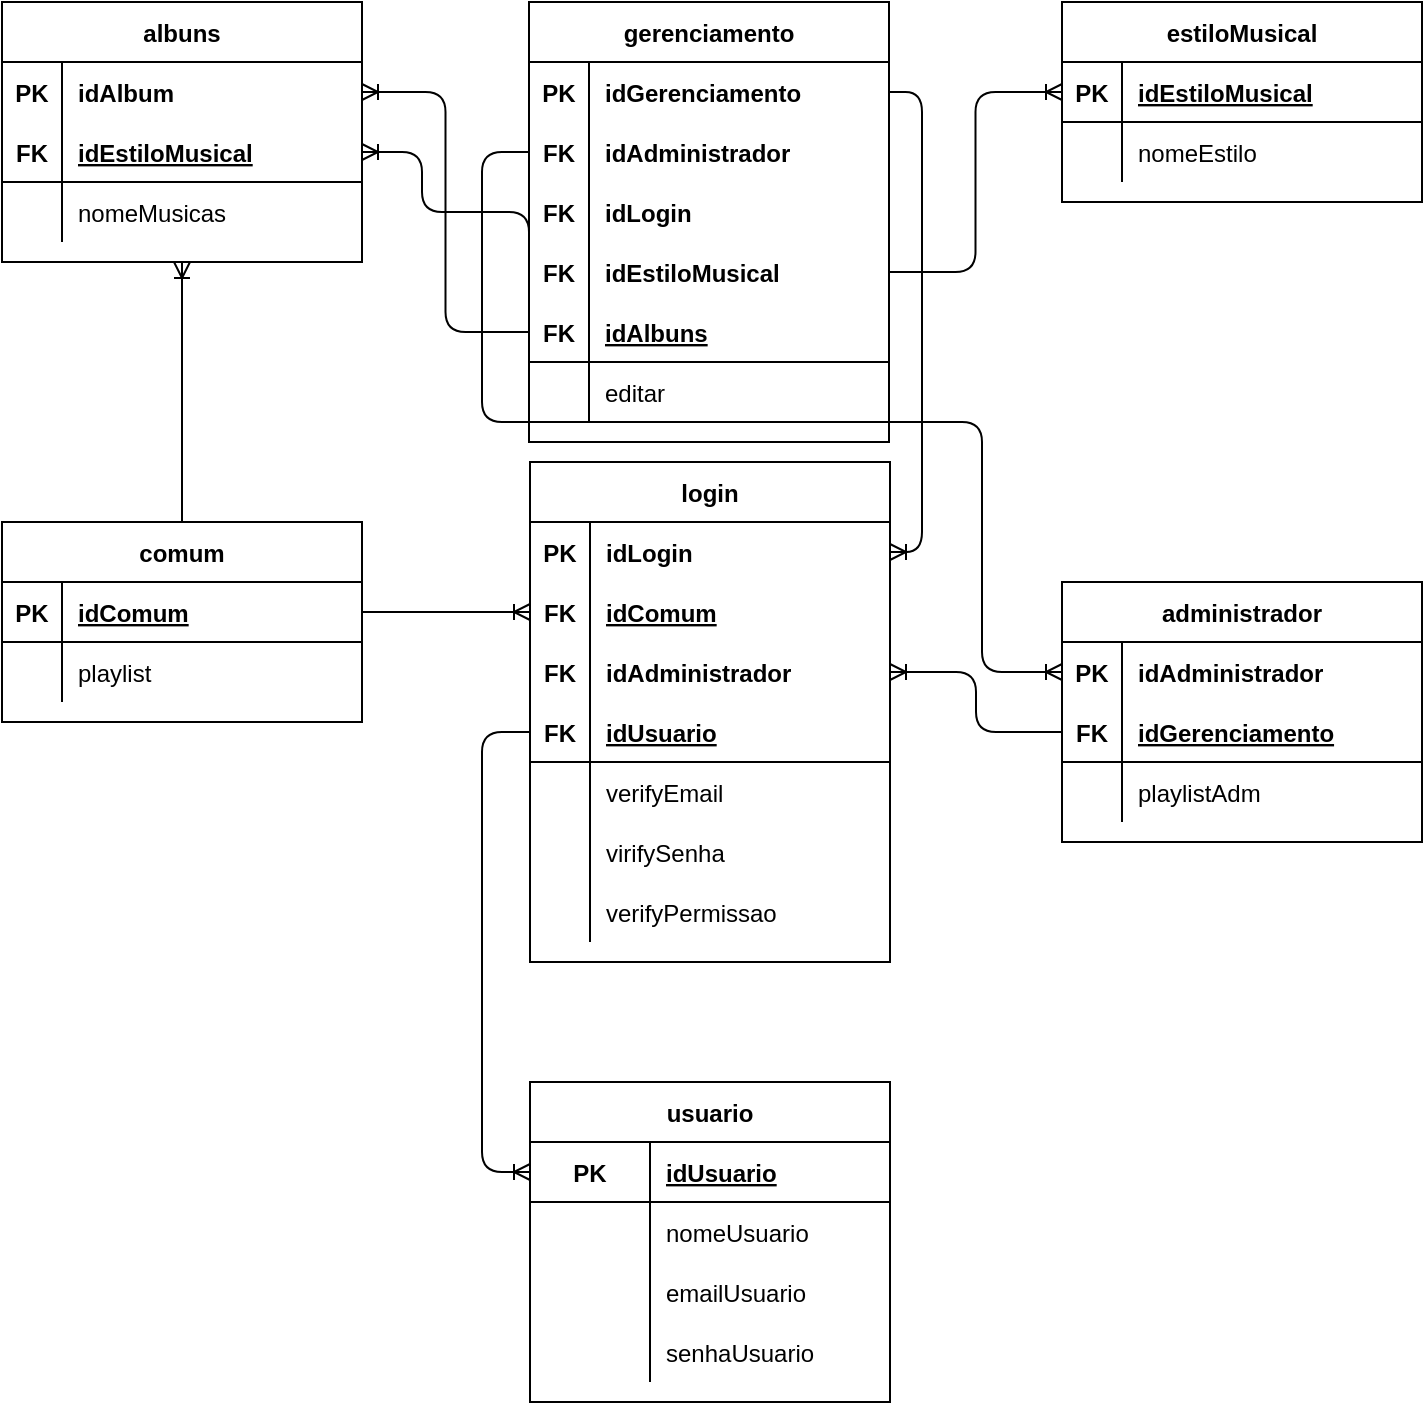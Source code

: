 <mxfile version="14.6.13" type="device"><diagram id="-58jsVWinayH52jXUw6v" name="logico"><mxGraphModel dx="1288" dy="846" grid="1" gridSize="10" guides="1" tooltips="1" connect="1" arrows="1" fold="1" page="1" pageScale="1" pageWidth="827" pageHeight="1169" math="0" shadow="0"><root><mxCell id="0"/><mxCell id="1" parent="0"/><mxCell id="94gzKKyK_7TEiyaY3Vgs-1" value="albuns" style="shape=table;startSize=30;container=1;collapsible=1;childLayout=tableLayout;fixedRows=1;rowLines=0;fontStyle=1;align=center;resizeLast=1;" vertex="1" parent="1"><mxGeometry x="-30" y="80" width="180" height="130" as="geometry"/></mxCell><mxCell id="94gzKKyK_7TEiyaY3Vgs-144" value="" style="shape=partialRectangle;collapsible=0;dropTarget=0;pointerEvents=0;fillColor=none;top=0;left=0;bottom=0;right=0;points=[[0,0.5],[1,0.5]];portConstraint=eastwest;" vertex="1" parent="94gzKKyK_7TEiyaY3Vgs-1"><mxGeometry y="30" width="180" height="30" as="geometry"/></mxCell><mxCell id="94gzKKyK_7TEiyaY3Vgs-145" value="PK" style="shape=partialRectangle;connectable=0;fillColor=none;top=0;left=0;bottom=0;right=0;fontStyle=1;overflow=hidden;" vertex="1" parent="94gzKKyK_7TEiyaY3Vgs-144"><mxGeometry width="30" height="30" as="geometry"/></mxCell><mxCell id="94gzKKyK_7TEiyaY3Vgs-146" value="idAlbum" style="shape=partialRectangle;connectable=0;fillColor=none;top=0;left=0;bottom=0;right=0;align=left;spacingLeft=6;fontStyle=1;overflow=hidden;" vertex="1" parent="94gzKKyK_7TEiyaY3Vgs-144"><mxGeometry x="30" width="150" height="30" as="geometry"/></mxCell><mxCell id="94gzKKyK_7TEiyaY3Vgs-2" value="" style="shape=partialRectangle;collapsible=0;dropTarget=0;pointerEvents=0;fillColor=none;top=0;left=0;bottom=1;right=0;points=[[0,0.5],[1,0.5]];portConstraint=eastwest;" vertex="1" parent="94gzKKyK_7TEiyaY3Vgs-1"><mxGeometry y="60" width="180" height="30" as="geometry"/></mxCell><mxCell id="94gzKKyK_7TEiyaY3Vgs-3" value="FK" style="shape=partialRectangle;connectable=0;fillColor=none;top=0;left=0;bottom=0;right=0;fontStyle=1;overflow=hidden;" vertex="1" parent="94gzKKyK_7TEiyaY3Vgs-2"><mxGeometry width="30" height="30" as="geometry"/></mxCell><mxCell id="94gzKKyK_7TEiyaY3Vgs-4" value="idEstiloMusical" style="shape=partialRectangle;connectable=0;fillColor=none;top=0;left=0;bottom=0;right=0;align=left;spacingLeft=6;fontStyle=5;overflow=hidden;" vertex="1" parent="94gzKKyK_7TEiyaY3Vgs-2"><mxGeometry x="30" width="150" height="30" as="geometry"/></mxCell><mxCell id="94gzKKyK_7TEiyaY3Vgs-5" value="" style="shape=partialRectangle;collapsible=0;dropTarget=0;pointerEvents=0;fillColor=none;top=0;left=0;bottom=0;right=0;points=[[0,0.5],[1,0.5]];portConstraint=eastwest;" vertex="1" parent="94gzKKyK_7TEiyaY3Vgs-1"><mxGeometry y="90" width="180" height="30" as="geometry"/></mxCell><mxCell id="94gzKKyK_7TEiyaY3Vgs-6" value="" style="shape=partialRectangle;connectable=0;fillColor=none;top=0;left=0;bottom=0;right=0;editable=1;overflow=hidden;" vertex="1" parent="94gzKKyK_7TEiyaY3Vgs-5"><mxGeometry width="30" height="30" as="geometry"/></mxCell><mxCell id="94gzKKyK_7TEiyaY3Vgs-7" value="nomeMusicas" style="shape=partialRectangle;connectable=0;fillColor=none;top=0;left=0;bottom=0;right=0;align=left;spacingLeft=6;overflow=hidden;" vertex="1" parent="94gzKKyK_7TEiyaY3Vgs-5"><mxGeometry x="30" width="150" height="30" as="geometry"/></mxCell><mxCell id="94gzKKyK_7TEiyaY3Vgs-14" value="estiloMusical" style="shape=table;startSize=30;container=1;collapsible=1;childLayout=tableLayout;fixedRows=1;rowLines=0;fontStyle=1;align=center;resizeLast=1;" vertex="1" parent="1"><mxGeometry x="500" y="80" width="180" height="100" as="geometry"/></mxCell><mxCell id="94gzKKyK_7TEiyaY3Vgs-15" value="" style="shape=partialRectangle;collapsible=0;dropTarget=0;pointerEvents=0;fillColor=none;top=0;left=0;bottom=1;right=0;points=[[0,0.5],[1,0.5]];portConstraint=eastwest;" vertex="1" parent="94gzKKyK_7TEiyaY3Vgs-14"><mxGeometry y="30" width="180" height="30" as="geometry"/></mxCell><mxCell id="94gzKKyK_7TEiyaY3Vgs-16" value="PK" style="shape=partialRectangle;connectable=0;fillColor=none;top=0;left=0;bottom=0;right=0;fontStyle=1;overflow=hidden;" vertex="1" parent="94gzKKyK_7TEiyaY3Vgs-15"><mxGeometry width="30" height="30" as="geometry"/></mxCell><mxCell id="94gzKKyK_7TEiyaY3Vgs-17" value="idEstiloMusical" style="shape=partialRectangle;connectable=0;fillColor=none;top=0;left=0;bottom=0;right=0;align=left;spacingLeft=6;fontStyle=5;overflow=hidden;" vertex="1" parent="94gzKKyK_7TEiyaY3Vgs-15"><mxGeometry x="30" width="150" height="30" as="geometry"/></mxCell><mxCell id="94gzKKyK_7TEiyaY3Vgs-18" value="" style="shape=partialRectangle;collapsible=0;dropTarget=0;pointerEvents=0;fillColor=none;top=0;left=0;bottom=0;right=0;points=[[0,0.5],[1,0.5]];portConstraint=eastwest;" vertex="1" parent="94gzKKyK_7TEiyaY3Vgs-14"><mxGeometry y="60" width="180" height="30" as="geometry"/></mxCell><mxCell id="94gzKKyK_7TEiyaY3Vgs-19" value="" style="shape=partialRectangle;connectable=0;fillColor=none;top=0;left=0;bottom=0;right=0;editable=1;overflow=hidden;" vertex="1" parent="94gzKKyK_7TEiyaY3Vgs-18"><mxGeometry width="30" height="30" as="geometry"/></mxCell><mxCell id="94gzKKyK_7TEiyaY3Vgs-20" value="nomeEstilo" style="shape=partialRectangle;connectable=0;fillColor=none;top=0;left=0;bottom=0;right=0;align=left;spacingLeft=6;overflow=hidden;" vertex="1" parent="94gzKKyK_7TEiyaY3Vgs-18"><mxGeometry x="30" width="150" height="30" as="geometry"/></mxCell><mxCell id="94gzKKyK_7TEiyaY3Vgs-27" value="login" style="shape=table;startSize=30;container=1;collapsible=1;childLayout=tableLayout;fixedRows=1;rowLines=0;fontStyle=1;align=center;resizeLast=1;" vertex="1" parent="1"><mxGeometry x="234" y="310" width="180" height="250" as="geometry"/></mxCell><mxCell id="94gzKKyK_7TEiyaY3Vgs-102" value="" style="shape=partialRectangle;collapsible=0;dropTarget=0;pointerEvents=0;fillColor=none;top=0;left=0;bottom=0;right=0;points=[[0,0.5],[1,0.5]];portConstraint=eastwest;" vertex="1" parent="94gzKKyK_7TEiyaY3Vgs-27"><mxGeometry y="30" width="180" height="30" as="geometry"/></mxCell><mxCell id="94gzKKyK_7TEiyaY3Vgs-103" value="PK" style="shape=partialRectangle;connectable=0;fillColor=none;top=0;left=0;bottom=0;right=0;fontStyle=1;overflow=hidden;" vertex="1" parent="94gzKKyK_7TEiyaY3Vgs-102"><mxGeometry width="30" height="30" as="geometry"/></mxCell><mxCell id="94gzKKyK_7TEiyaY3Vgs-104" value="idLogin" style="shape=partialRectangle;connectable=0;fillColor=none;top=0;left=0;bottom=0;right=0;align=left;spacingLeft=6;fontStyle=1;overflow=hidden;" vertex="1" parent="94gzKKyK_7TEiyaY3Vgs-102"><mxGeometry x="30" width="150" height="30" as="geometry"/></mxCell><mxCell id="94gzKKyK_7TEiyaY3Vgs-41" value="" style="shape=partialRectangle;collapsible=0;dropTarget=0;pointerEvents=0;fillColor=none;top=0;left=0;bottom=0;right=0;points=[[0,0.5],[1,0.5]];portConstraint=eastwest;" vertex="1" parent="94gzKKyK_7TEiyaY3Vgs-27"><mxGeometry y="60" width="180" height="30" as="geometry"/></mxCell><mxCell id="94gzKKyK_7TEiyaY3Vgs-42" value="FK" style="shape=partialRectangle;connectable=0;fillColor=none;top=0;left=0;bottom=0;right=0;fontStyle=1;overflow=hidden;" vertex="1" parent="94gzKKyK_7TEiyaY3Vgs-41"><mxGeometry width="30" height="30" as="geometry"/></mxCell><mxCell id="94gzKKyK_7TEiyaY3Vgs-43" value="idComum" style="shape=partialRectangle;connectable=0;fillColor=none;top=0;left=0;bottom=0;right=0;align=left;spacingLeft=6;fontStyle=5;overflow=hidden;" vertex="1" parent="94gzKKyK_7TEiyaY3Vgs-41"><mxGeometry x="30" width="150" height="30" as="geometry"/></mxCell><mxCell id="94gzKKyK_7TEiyaY3Vgs-79" value="" style="shape=partialRectangle;collapsible=0;dropTarget=0;pointerEvents=0;fillColor=none;top=0;left=0;bottom=0;right=0;points=[[0,0.5],[1,0.5]];portConstraint=eastwest;" vertex="1" parent="94gzKKyK_7TEiyaY3Vgs-27"><mxGeometry y="90" width="180" height="30" as="geometry"/></mxCell><mxCell id="94gzKKyK_7TEiyaY3Vgs-80" value="FK" style="shape=partialRectangle;connectable=0;fillColor=none;top=0;left=0;bottom=0;right=0;fontStyle=1;overflow=hidden;" vertex="1" parent="94gzKKyK_7TEiyaY3Vgs-79"><mxGeometry width="30" height="30" as="geometry"/></mxCell><mxCell id="94gzKKyK_7TEiyaY3Vgs-81" value="idAdministrador" style="shape=partialRectangle;connectable=0;fillColor=none;top=0;left=0;bottom=0;right=0;align=left;spacingLeft=6;fontStyle=1;overflow=hidden;" vertex="1" parent="94gzKKyK_7TEiyaY3Vgs-79"><mxGeometry x="30" width="150" height="30" as="geometry"/></mxCell><mxCell id="94gzKKyK_7TEiyaY3Vgs-28" value="" style="shape=partialRectangle;collapsible=0;dropTarget=0;pointerEvents=0;fillColor=none;top=0;left=0;bottom=1;right=0;points=[[0,0.5],[1,0.5]];portConstraint=eastwest;" vertex="1" parent="94gzKKyK_7TEiyaY3Vgs-27"><mxGeometry y="120" width="180" height="30" as="geometry"/></mxCell><mxCell id="94gzKKyK_7TEiyaY3Vgs-29" value="FK" style="shape=partialRectangle;connectable=0;fillColor=none;top=0;left=0;bottom=0;right=0;fontStyle=1;overflow=hidden;" vertex="1" parent="94gzKKyK_7TEiyaY3Vgs-28"><mxGeometry width="30" height="30" as="geometry"/></mxCell><mxCell id="94gzKKyK_7TEiyaY3Vgs-30" value="idUsuario" style="shape=partialRectangle;connectable=0;fillColor=none;top=0;left=0;bottom=0;right=0;align=left;spacingLeft=6;fontStyle=5;overflow=hidden;" vertex="1" parent="94gzKKyK_7TEiyaY3Vgs-28"><mxGeometry x="30" width="150" height="30" as="geometry"/></mxCell><mxCell id="94gzKKyK_7TEiyaY3Vgs-31" value="" style="shape=partialRectangle;collapsible=0;dropTarget=0;pointerEvents=0;fillColor=none;top=0;left=0;bottom=0;right=0;points=[[0,0.5],[1,0.5]];portConstraint=eastwest;" vertex="1" parent="94gzKKyK_7TEiyaY3Vgs-27"><mxGeometry y="150" width="180" height="30" as="geometry"/></mxCell><mxCell id="94gzKKyK_7TEiyaY3Vgs-32" value="" style="shape=partialRectangle;connectable=0;fillColor=none;top=0;left=0;bottom=0;right=0;editable=1;overflow=hidden;" vertex="1" parent="94gzKKyK_7TEiyaY3Vgs-31"><mxGeometry width="30" height="30" as="geometry"/></mxCell><mxCell id="94gzKKyK_7TEiyaY3Vgs-33" value="verifyEmail" style="shape=partialRectangle;connectable=0;fillColor=none;top=0;left=0;bottom=0;right=0;align=left;spacingLeft=6;overflow=hidden;" vertex="1" parent="94gzKKyK_7TEiyaY3Vgs-31"><mxGeometry x="30" width="150" height="30" as="geometry"/></mxCell><mxCell id="94gzKKyK_7TEiyaY3Vgs-34" value="" style="shape=partialRectangle;collapsible=0;dropTarget=0;pointerEvents=0;fillColor=none;top=0;left=0;bottom=0;right=0;points=[[0,0.5],[1,0.5]];portConstraint=eastwest;" vertex="1" parent="94gzKKyK_7TEiyaY3Vgs-27"><mxGeometry y="180" width="180" height="30" as="geometry"/></mxCell><mxCell id="94gzKKyK_7TEiyaY3Vgs-35" value="" style="shape=partialRectangle;connectable=0;fillColor=none;top=0;left=0;bottom=0;right=0;editable=1;overflow=hidden;" vertex="1" parent="94gzKKyK_7TEiyaY3Vgs-34"><mxGeometry width="30" height="30" as="geometry"/></mxCell><mxCell id="94gzKKyK_7TEiyaY3Vgs-36" value="virifySenha" style="shape=partialRectangle;connectable=0;fillColor=none;top=0;left=0;bottom=0;right=0;align=left;spacingLeft=6;overflow=hidden;" vertex="1" parent="94gzKKyK_7TEiyaY3Vgs-34"><mxGeometry x="30" width="150" height="30" as="geometry"/></mxCell><mxCell id="94gzKKyK_7TEiyaY3Vgs-37" value="" style="shape=partialRectangle;collapsible=0;dropTarget=0;pointerEvents=0;fillColor=none;top=0;left=0;bottom=0;right=0;points=[[0,0.5],[1,0.5]];portConstraint=eastwest;" vertex="1" parent="94gzKKyK_7TEiyaY3Vgs-27"><mxGeometry y="210" width="180" height="30" as="geometry"/></mxCell><mxCell id="94gzKKyK_7TEiyaY3Vgs-38" value="" style="shape=partialRectangle;connectable=0;fillColor=none;top=0;left=0;bottom=0;right=0;editable=1;overflow=hidden;" vertex="1" parent="94gzKKyK_7TEiyaY3Vgs-37"><mxGeometry width="30" height="30" as="geometry"/></mxCell><mxCell id="94gzKKyK_7TEiyaY3Vgs-39" value="verifyPermissao" style="shape=partialRectangle;connectable=0;fillColor=none;top=0;left=0;bottom=0;right=0;align=left;spacingLeft=6;overflow=hidden;" vertex="1" parent="94gzKKyK_7TEiyaY3Vgs-37"><mxGeometry x="30" width="150" height="30" as="geometry"/></mxCell><mxCell id="94gzKKyK_7TEiyaY3Vgs-40" value="usuario" style="shape=table;startSize=30;container=1;collapsible=1;childLayout=tableLayout;fixedRows=1;rowLines=0;fontStyle=1;align=center;resizeLast=1;" vertex="1" parent="1"><mxGeometry x="234" y="620" width="180" height="160" as="geometry"/></mxCell><mxCell id="94gzKKyK_7TEiyaY3Vgs-44" value="" style="shape=partialRectangle;collapsible=0;dropTarget=0;pointerEvents=0;fillColor=none;top=0;left=0;bottom=1;right=0;points=[[0,0.5],[1,0.5]];portConstraint=eastwest;" vertex="1" parent="94gzKKyK_7TEiyaY3Vgs-40"><mxGeometry y="30" width="180" height="30" as="geometry"/></mxCell><mxCell id="94gzKKyK_7TEiyaY3Vgs-45" value="PK" style="shape=partialRectangle;connectable=0;fillColor=none;top=0;left=0;bottom=0;right=0;fontStyle=1;overflow=hidden;" vertex="1" parent="94gzKKyK_7TEiyaY3Vgs-44"><mxGeometry width="60" height="30" as="geometry"/></mxCell><mxCell id="94gzKKyK_7TEiyaY3Vgs-46" value="idUsuario" style="shape=partialRectangle;connectable=0;fillColor=none;top=0;left=0;bottom=0;right=0;align=left;spacingLeft=6;fontStyle=5;overflow=hidden;" vertex="1" parent="94gzKKyK_7TEiyaY3Vgs-44"><mxGeometry x="60" width="120" height="30" as="geometry"/></mxCell><mxCell id="94gzKKyK_7TEiyaY3Vgs-47" value="" style="shape=partialRectangle;collapsible=0;dropTarget=0;pointerEvents=0;fillColor=none;top=0;left=0;bottom=0;right=0;points=[[0,0.5],[1,0.5]];portConstraint=eastwest;" vertex="1" parent="94gzKKyK_7TEiyaY3Vgs-40"><mxGeometry y="60" width="180" height="30" as="geometry"/></mxCell><mxCell id="94gzKKyK_7TEiyaY3Vgs-48" value="" style="shape=partialRectangle;connectable=0;fillColor=none;top=0;left=0;bottom=0;right=0;editable=1;overflow=hidden;" vertex="1" parent="94gzKKyK_7TEiyaY3Vgs-47"><mxGeometry width="60" height="30" as="geometry"/></mxCell><mxCell id="94gzKKyK_7TEiyaY3Vgs-49" value="nomeUsuario" style="shape=partialRectangle;connectable=0;fillColor=none;top=0;left=0;bottom=0;right=0;align=left;spacingLeft=6;overflow=hidden;" vertex="1" parent="94gzKKyK_7TEiyaY3Vgs-47"><mxGeometry x="60" width="120" height="30" as="geometry"/></mxCell><mxCell id="94gzKKyK_7TEiyaY3Vgs-50" value="" style="shape=partialRectangle;collapsible=0;dropTarget=0;pointerEvents=0;fillColor=none;top=0;left=0;bottom=0;right=0;points=[[0,0.5],[1,0.5]];portConstraint=eastwest;" vertex="1" parent="94gzKKyK_7TEiyaY3Vgs-40"><mxGeometry y="90" width="180" height="30" as="geometry"/></mxCell><mxCell id="94gzKKyK_7TEiyaY3Vgs-51" value="" style="shape=partialRectangle;connectable=0;fillColor=none;top=0;left=0;bottom=0;right=0;editable=1;overflow=hidden;" vertex="1" parent="94gzKKyK_7TEiyaY3Vgs-50"><mxGeometry width="60" height="30" as="geometry"/></mxCell><mxCell id="94gzKKyK_7TEiyaY3Vgs-52" value="emailUsuario" style="shape=partialRectangle;connectable=0;fillColor=none;top=0;left=0;bottom=0;right=0;align=left;spacingLeft=6;overflow=hidden;" vertex="1" parent="94gzKKyK_7TEiyaY3Vgs-50"><mxGeometry x="60" width="120" height="30" as="geometry"/></mxCell><mxCell id="94gzKKyK_7TEiyaY3Vgs-86" value="" style="shape=partialRectangle;collapsible=0;dropTarget=0;pointerEvents=0;fillColor=none;top=0;left=0;bottom=0;right=0;points=[[0,0.5],[1,0.5]];portConstraint=eastwest;" vertex="1" parent="94gzKKyK_7TEiyaY3Vgs-40"><mxGeometry y="120" width="180" height="30" as="geometry"/></mxCell><mxCell id="94gzKKyK_7TEiyaY3Vgs-87" value="" style="shape=partialRectangle;connectable=0;fillColor=none;top=0;left=0;bottom=0;right=0;editable=1;overflow=hidden;" vertex="1" parent="94gzKKyK_7TEiyaY3Vgs-86"><mxGeometry width="60" height="30" as="geometry"/></mxCell><mxCell id="94gzKKyK_7TEiyaY3Vgs-88" value="senhaUsuario" style="shape=partialRectangle;connectable=0;fillColor=none;top=0;left=0;bottom=0;right=0;align=left;spacingLeft=6;overflow=hidden;" vertex="1" parent="94gzKKyK_7TEiyaY3Vgs-86"><mxGeometry x="60" width="120" height="30" as="geometry"/></mxCell><mxCell id="94gzKKyK_7TEiyaY3Vgs-53" value="administrador" style="shape=table;startSize=30;container=1;collapsible=1;childLayout=tableLayout;fixedRows=1;rowLines=0;fontStyle=1;align=center;resizeLast=1;" vertex="1" parent="1"><mxGeometry x="500" y="370" width="180" height="130" as="geometry"/></mxCell><mxCell id="94gzKKyK_7TEiyaY3Vgs-148" value="" style="shape=partialRectangle;collapsible=0;dropTarget=0;pointerEvents=0;fillColor=none;top=0;left=0;bottom=0;right=0;points=[[0,0.5],[1,0.5]];portConstraint=eastwest;" vertex="1" parent="94gzKKyK_7TEiyaY3Vgs-53"><mxGeometry y="30" width="180" height="30" as="geometry"/></mxCell><mxCell id="94gzKKyK_7TEiyaY3Vgs-149" value="PK" style="shape=partialRectangle;connectable=0;fillColor=none;top=0;left=0;bottom=0;right=0;fontStyle=1;overflow=hidden;" vertex="1" parent="94gzKKyK_7TEiyaY3Vgs-148"><mxGeometry width="30" height="30" as="geometry"/></mxCell><mxCell id="94gzKKyK_7TEiyaY3Vgs-150" value="idAdministrador" style="shape=partialRectangle;connectable=0;fillColor=none;top=0;left=0;bottom=0;right=0;align=left;spacingLeft=6;fontStyle=1;overflow=hidden;" vertex="1" parent="94gzKKyK_7TEiyaY3Vgs-148"><mxGeometry x="30" width="150" height="30" as="geometry"/></mxCell><mxCell id="94gzKKyK_7TEiyaY3Vgs-54" value="" style="shape=partialRectangle;collapsible=0;dropTarget=0;pointerEvents=0;fillColor=none;top=0;left=0;bottom=1;right=0;points=[[0,0.5],[1,0.5]];portConstraint=eastwest;" vertex="1" parent="94gzKKyK_7TEiyaY3Vgs-53"><mxGeometry y="60" width="180" height="30" as="geometry"/></mxCell><mxCell id="94gzKKyK_7TEiyaY3Vgs-55" value="FK" style="shape=partialRectangle;connectable=0;fillColor=none;top=0;left=0;bottom=0;right=0;fontStyle=1;overflow=hidden;" vertex="1" parent="94gzKKyK_7TEiyaY3Vgs-54"><mxGeometry width="30" height="30" as="geometry"/></mxCell><mxCell id="94gzKKyK_7TEiyaY3Vgs-56" value="idGerenciamento" style="shape=partialRectangle;connectable=0;fillColor=none;top=0;left=0;bottom=0;right=0;align=left;spacingLeft=6;fontStyle=5;overflow=hidden;" vertex="1" parent="94gzKKyK_7TEiyaY3Vgs-54"><mxGeometry x="30" width="150" height="30" as="geometry"/></mxCell><mxCell id="94gzKKyK_7TEiyaY3Vgs-63" value="" style="shape=partialRectangle;collapsible=0;dropTarget=0;pointerEvents=0;fillColor=none;top=0;left=0;bottom=0;right=0;points=[[0,0.5],[1,0.5]];portConstraint=eastwest;" vertex="1" parent="94gzKKyK_7TEiyaY3Vgs-53"><mxGeometry y="90" width="180" height="30" as="geometry"/></mxCell><mxCell id="94gzKKyK_7TEiyaY3Vgs-64" value="" style="shape=partialRectangle;connectable=0;fillColor=none;top=0;left=0;bottom=0;right=0;editable=1;overflow=hidden;" vertex="1" parent="94gzKKyK_7TEiyaY3Vgs-63"><mxGeometry width="30" height="30" as="geometry"/></mxCell><mxCell id="94gzKKyK_7TEiyaY3Vgs-65" value="playlistAdm" style="shape=partialRectangle;connectable=0;fillColor=none;top=0;left=0;bottom=0;right=0;align=left;spacingLeft=6;overflow=hidden;" vertex="1" parent="94gzKKyK_7TEiyaY3Vgs-63"><mxGeometry x="30" width="150" height="30" as="geometry"/></mxCell><mxCell id="94gzKKyK_7TEiyaY3Vgs-66" value="comum" style="shape=table;startSize=30;container=1;collapsible=1;childLayout=tableLayout;fixedRows=1;rowLines=0;fontStyle=1;align=center;resizeLast=1;" vertex="1" parent="1"><mxGeometry x="-30" y="340" width="180" height="100" as="geometry"/></mxCell><mxCell id="94gzKKyK_7TEiyaY3Vgs-67" value="" style="shape=partialRectangle;collapsible=0;dropTarget=0;pointerEvents=0;fillColor=none;top=0;left=0;bottom=1;right=0;points=[[0,0.5],[1,0.5]];portConstraint=eastwest;" vertex="1" parent="94gzKKyK_7TEiyaY3Vgs-66"><mxGeometry y="30" width="180" height="30" as="geometry"/></mxCell><mxCell id="94gzKKyK_7TEiyaY3Vgs-68" value="PK" style="shape=partialRectangle;connectable=0;fillColor=none;top=0;left=0;bottom=0;right=0;fontStyle=1;overflow=hidden;" vertex="1" parent="94gzKKyK_7TEiyaY3Vgs-67"><mxGeometry width="30" height="30" as="geometry"/></mxCell><mxCell id="94gzKKyK_7TEiyaY3Vgs-69" value="idComum" style="shape=partialRectangle;connectable=0;fillColor=none;top=0;left=0;bottom=0;right=0;align=left;spacingLeft=6;fontStyle=5;overflow=hidden;" vertex="1" parent="94gzKKyK_7TEiyaY3Vgs-67"><mxGeometry x="30" width="150" height="30" as="geometry"/></mxCell><mxCell id="94gzKKyK_7TEiyaY3Vgs-76" value="" style="shape=partialRectangle;collapsible=0;dropTarget=0;pointerEvents=0;fillColor=none;top=0;left=0;bottom=0;right=0;points=[[0,0.5],[1,0.5]];portConstraint=eastwest;" vertex="1" parent="94gzKKyK_7TEiyaY3Vgs-66"><mxGeometry y="60" width="180" height="30" as="geometry"/></mxCell><mxCell id="94gzKKyK_7TEiyaY3Vgs-77" value="" style="shape=partialRectangle;connectable=0;fillColor=none;top=0;left=0;bottom=0;right=0;editable=1;overflow=hidden;" vertex="1" parent="94gzKKyK_7TEiyaY3Vgs-76"><mxGeometry width="30" height="30" as="geometry"/></mxCell><mxCell id="94gzKKyK_7TEiyaY3Vgs-78" value="playlist" style="shape=partialRectangle;connectable=0;fillColor=none;top=0;left=0;bottom=0;right=0;align=left;spacingLeft=6;overflow=hidden;" vertex="1" parent="94gzKKyK_7TEiyaY3Vgs-76"><mxGeometry x="30" width="150" height="30" as="geometry"/></mxCell><mxCell id="94gzKKyK_7TEiyaY3Vgs-105" value="gerenciamento" style="shape=table;startSize=30;container=1;collapsible=1;childLayout=tableLayout;fixedRows=1;rowLines=0;fontStyle=1;align=center;resizeLast=1;" vertex="1" parent="1"><mxGeometry x="233.5" y="80" width="180" height="220" as="geometry"/></mxCell><mxCell id="94gzKKyK_7TEiyaY3Vgs-123" value="" style="shape=partialRectangle;collapsible=0;dropTarget=0;pointerEvents=0;fillColor=none;top=0;left=0;bottom=0;right=0;points=[[0,0.5],[1,0.5]];portConstraint=eastwest;" vertex="1" parent="94gzKKyK_7TEiyaY3Vgs-105"><mxGeometry y="30" width="180" height="30" as="geometry"/></mxCell><mxCell id="94gzKKyK_7TEiyaY3Vgs-124" value="PK" style="shape=partialRectangle;connectable=0;fillColor=none;top=0;left=0;bottom=0;right=0;fontStyle=1;overflow=hidden;" vertex="1" parent="94gzKKyK_7TEiyaY3Vgs-123"><mxGeometry width="30" height="30" as="geometry"/></mxCell><mxCell id="94gzKKyK_7TEiyaY3Vgs-125" value="idGerenciamento" style="shape=partialRectangle;connectable=0;fillColor=none;top=0;left=0;bottom=0;right=0;align=left;spacingLeft=6;fontStyle=1;overflow=hidden;" vertex="1" parent="94gzKKyK_7TEiyaY3Vgs-123"><mxGeometry x="30" width="150" height="30" as="geometry"/></mxCell><mxCell id="94gzKKyK_7TEiyaY3Vgs-152" value="" style="shape=partialRectangle;collapsible=0;dropTarget=0;pointerEvents=0;fillColor=none;top=0;left=0;bottom=0;right=0;points=[[0,0.5],[1,0.5]];portConstraint=eastwest;" vertex="1" parent="94gzKKyK_7TEiyaY3Vgs-105"><mxGeometry y="60" width="180" height="30" as="geometry"/></mxCell><mxCell id="94gzKKyK_7TEiyaY3Vgs-153" value="FK" style="shape=partialRectangle;connectable=0;fillColor=none;top=0;left=0;bottom=0;right=0;fontStyle=1;overflow=hidden;" vertex="1" parent="94gzKKyK_7TEiyaY3Vgs-152"><mxGeometry width="30" height="30" as="geometry"/></mxCell><mxCell id="94gzKKyK_7TEiyaY3Vgs-154" value="idAdministrador" style="shape=partialRectangle;connectable=0;fillColor=none;top=0;left=0;bottom=0;right=0;align=left;spacingLeft=6;fontStyle=1;overflow=hidden;" vertex="1" parent="94gzKKyK_7TEiyaY3Vgs-152"><mxGeometry x="30" width="150" height="30" as="geometry"/></mxCell><mxCell id="94gzKKyK_7TEiyaY3Vgs-135" value="" style="shape=partialRectangle;collapsible=0;dropTarget=0;pointerEvents=0;fillColor=none;top=0;left=0;bottom=0;right=0;points=[[0,0.5],[1,0.5]];portConstraint=eastwest;" vertex="1" parent="94gzKKyK_7TEiyaY3Vgs-105"><mxGeometry y="90" width="180" height="30" as="geometry"/></mxCell><mxCell id="94gzKKyK_7TEiyaY3Vgs-136" value="FK" style="shape=partialRectangle;connectable=0;fillColor=none;top=0;left=0;bottom=0;right=0;fontStyle=1;overflow=hidden;" vertex="1" parent="94gzKKyK_7TEiyaY3Vgs-135"><mxGeometry width="30" height="30" as="geometry"/></mxCell><mxCell id="94gzKKyK_7TEiyaY3Vgs-137" value="idLogin" style="shape=partialRectangle;connectable=0;fillColor=none;top=0;left=0;bottom=0;right=0;align=left;spacingLeft=6;fontStyle=1;overflow=hidden;" vertex="1" parent="94gzKKyK_7TEiyaY3Vgs-135"><mxGeometry x="30" width="150" height="30" as="geometry"/></mxCell><mxCell id="94gzKKyK_7TEiyaY3Vgs-119" value="" style="shape=partialRectangle;collapsible=0;dropTarget=0;pointerEvents=0;fillColor=none;top=0;left=0;bottom=0;right=0;points=[[0,0.5],[1,0.5]];portConstraint=eastwest;" vertex="1" parent="94gzKKyK_7TEiyaY3Vgs-105"><mxGeometry y="120" width="180" height="30" as="geometry"/></mxCell><mxCell id="94gzKKyK_7TEiyaY3Vgs-120" value="FK" style="shape=partialRectangle;connectable=0;fillColor=none;top=0;left=0;bottom=0;right=0;fontStyle=1;overflow=hidden;" vertex="1" parent="94gzKKyK_7TEiyaY3Vgs-119"><mxGeometry width="30" height="30" as="geometry"/></mxCell><mxCell id="94gzKKyK_7TEiyaY3Vgs-121" value="idEstiloMusical" style="shape=partialRectangle;connectable=0;fillColor=none;top=0;left=0;bottom=0;right=0;align=left;spacingLeft=6;fontStyle=1;overflow=hidden;" vertex="1" parent="94gzKKyK_7TEiyaY3Vgs-119"><mxGeometry x="30" width="150" height="30" as="geometry"/></mxCell><mxCell id="94gzKKyK_7TEiyaY3Vgs-106" value="" style="shape=partialRectangle;collapsible=0;dropTarget=0;pointerEvents=0;fillColor=none;top=0;left=0;bottom=1;right=0;points=[[0,0.5],[1,0.5]];portConstraint=eastwest;" vertex="1" parent="94gzKKyK_7TEiyaY3Vgs-105"><mxGeometry y="150" width="180" height="30" as="geometry"/></mxCell><mxCell id="94gzKKyK_7TEiyaY3Vgs-107" value="FK" style="shape=partialRectangle;connectable=0;fillColor=none;top=0;left=0;bottom=0;right=0;fontStyle=1;overflow=hidden;" vertex="1" parent="94gzKKyK_7TEiyaY3Vgs-106"><mxGeometry width="30" height="30" as="geometry"/></mxCell><mxCell id="94gzKKyK_7TEiyaY3Vgs-108" value="idAlbuns" style="shape=partialRectangle;connectable=0;fillColor=none;top=0;left=0;bottom=0;right=0;align=left;spacingLeft=6;fontStyle=5;overflow=hidden;" vertex="1" parent="94gzKKyK_7TEiyaY3Vgs-106"><mxGeometry x="30" width="150" height="30" as="geometry"/></mxCell><mxCell id="94gzKKyK_7TEiyaY3Vgs-109" value="" style="shape=partialRectangle;collapsible=0;dropTarget=0;pointerEvents=0;fillColor=none;top=0;left=0;bottom=0;right=0;points=[[0,0.5],[1,0.5]];portConstraint=eastwest;" vertex="1" parent="94gzKKyK_7TEiyaY3Vgs-105"><mxGeometry y="180" width="180" height="30" as="geometry"/></mxCell><mxCell id="94gzKKyK_7TEiyaY3Vgs-110" value="" style="shape=partialRectangle;connectable=0;fillColor=none;top=0;left=0;bottom=0;right=0;editable=1;overflow=hidden;" vertex="1" parent="94gzKKyK_7TEiyaY3Vgs-109"><mxGeometry width="30" height="30" as="geometry"/></mxCell><mxCell id="94gzKKyK_7TEiyaY3Vgs-111" value="editar" style="shape=partialRectangle;connectable=0;fillColor=none;top=0;left=0;bottom=0;right=0;align=left;spacingLeft=6;overflow=hidden;" vertex="1" parent="94gzKKyK_7TEiyaY3Vgs-109"><mxGeometry x="30" width="150" height="30" as="geometry"/></mxCell><mxCell id="94gzKKyK_7TEiyaY3Vgs-126" value="" style="edgeStyle=entityRelationEdgeStyle;fontSize=12;html=1;endArrow=ERoneToMany;exitX=1;exitY=0.5;exitDx=0;exitDy=0;entryX=0;entryY=0.5;entryDx=0;entryDy=0;" edge="1" parent="1" source="94gzKKyK_7TEiyaY3Vgs-67" target="94gzKKyK_7TEiyaY3Vgs-41"><mxGeometry width="100" height="100" relative="1" as="geometry"><mxPoint x="40" y="520" as="sourcePoint"/><mxPoint x="140" y="420" as="targetPoint"/></mxGeometry></mxCell><mxCell id="94gzKKyK_7TEiyaY3Vgs-127" value="" style="edgeStyle=orthogonalEdgeStyle;fontSize=12;html=1;endArrow=ERoneToMany;entryX=1;entryY=0.5;entryDx=0;entryDy=0;exitX=0;exitY=0.5;exitDx=0;exitDy=0;" edge="1" parent="1" source="94gzKKyK_7TEiyaY3Vgs-54" target="94gzKKyK_7TEiyaY3Vgs-79"><mxGeometry width="100" height="100" relative="1" as="geometry"><mxPoint x="350" y="590" as="sourcePoint"/><mxPoint x="460" y="510" as="targetPoint"/></mxGeometry></mxCell><mxCell id="94gzKKyK_7TEiyaY3Vgs-129" value="" style="edgeStyle=orthogonalEdgeStyle;fontSize=12;html=1;endArrow=ERoneToMany;entryX=1;entryY=0.5;entryDx=0;entryDy=0;exitX=1;exitY=0.5;exitDx=0;exitDy=0;" edge="1" parent="1" source="94gzKKyK_7TEiyaY3Vgs-123" target="94gzKKyK_7TEiyaY3Vgs-102"><mxGeometry width="100" height="100" relative="1" as="geometry"><mxPoint x="440" y="370" as="sourcePoint"/><mxPoint x="540" y="270" as="targetPoint"/><Array as="points"><mxPoint x="430" y="125"/><mxPoint x="430" y="355"/></Array></mxGeometry></mxCell><mxCell id="94gzKKyK_7TEiyaY3Vgs-139" value="" style="edgeStyle=orthogonalEdgeStyle;fontSize=12;html=1;endArrow=ERoneToMany;entryX=1;entryY=0.5;entryDx=0;entryDy=0;exitX=0;exitY=0.5;exitDx=0;exitDy=0;" edge="1" parent="1" source="94gzKKyK_7TEiyaY3Vgs-106" target="94gzKKyK_7TEiyaY3Vgs-144"><mxGeometry width="100" height="100" relative="1" as="geometry"><mxPoint x="120" y="430" as="sourcePoint"/><mxPoint x="220" y="330" as="targetPoint"/></mxGeometry></mxCell><mxCell id="94gzKKyK_7TEiyaY3Vgs-140" value="" style="edgeStyle=orthogonalEdgeStyle;fontSize=12;html=1;endArrow=ERoneToMany;entryX=0;entryY=0.5;entryDx=0;entryDy=0;exitX=1;exitY=0.5;exitDx=0;exitDy=0;" edge="1" parent="1" source="94gzKKyK_7TEiyaY3Vgs-119" target="94gzKKyK_7TEiyaY3Vgs-15"><mxGeometry width="100" height="100" relative="1" as="geometry"><mxPoint x="520" y="400" as="sourcePoint"/><mxPoint x="620" y="300" as="targetPoint"/></mxGeometry></mxCell><mxCell id="94gzKKyK_7TEiyaY3Vgs-128" value="" style="edgeStyle=orthogonalEdgeStyle;fontSize=12;html=1;endArrow=ERoneToMany;entryX=0;entryY=0.5;entryDx=0;entryDy=0;exitX=0;exitY=0.5;exitDx=0;exitDy=0;" edge="1" parent="1" source="94gzKKyK_7TEiyaY3Vgs-28" target="94gzKKyK_7TEiyaY3Vgs-44"><mxGeometry width="100" height="100" relative="1" as="geometry"><mxPoint x="270" y="550" as="sourcePoint"/><mxPoint x="230" y="530" as="targetPoint"/><Array as="points"><mxPoint x="210" y="445"/><mxPoint x="210" y="665"/></Array></mxGeometry></mxCell><mxCell id="94gzKKyK_7TEiyaY3Vgs-142" value="" style="edgeStyle=orthogonalEdgeStyle;fontSize=12;html=1;endArrow=ERoneToMany;exitX=0.5;exitY=0;exitDx=0;exitDy=0;entryX=0.5;entryY=1;entryDx=0;entryDy=0;" edge="1" parent="1" source="94gzKKyK_7TEiyaY3Vgs-66" target="94gzKKyK_7TEiyaY3Vgs-1"><mxGeometry width="100" height="100" relative="1" as="geometry"><mxPoint x="100" y="530" as="sourcePoint"/><mxPoint x="200" y="430" as="targetPoint"/></mxGeometry></mxCell><mxCell id="94gzKKyK_7TEiyaY3Vgs-147" value="" style="edgeStyle=orthogonalEdgeStyle;fontSize=12;html=1;endArrow=ERoneToMany;entryX=1;entryY=0.5;entryDx=0;entryDy=0;exitX=0;exitY=0.5;exitDx=0;exitDy=0;" edge="1" parent="1" source="94gzKKyK_7TEiyaY3Vgs-119" target="94gzKKyK_7TEiyaY3Vgs-2"><mxGeometry width="100" height="100" relative="1" as="geometry"><mxPoint x="120" y="510" as="sourcePoint"/><mxPoint x="220" y="410" as="targetPoint"/><Array as="points"><mxPoint x="180" y="185"/><mxPoint x="180" y="155"/></Array></mxGeometry></mxCell><mxCell id="94gzKKyK_7TEiyaY3Vgs-151" value="" style="edgeStyle=orthogonalEdgeStyle;fontSize=12;html=1;endArrow=ERoneToMany;exitX=0;exitY=0.5;exitDx=0;exitDy=0;entryX=0;entryY=0.5;entryDx=0;entryDy=0;" edge="1" parent="1" source="94gzKKyK_7TEiyaY3Vgs-152" target="94gzKKyK_7TEiyaY3Vgs-148"><mxGeometry width="100" height="100" relative="1" as="geometry"><mxPoint x="420" y="510" as="sourcePoint"/><mxPoint x="480" y="400" as="targetPoint"/><Array as="points"><mxPoint x="210" y="155"/><mxPoint x="210" y="290"/><mxPoint x="460" y="290"/><mxPoint x="460" y="415"/></Array></mxGeometry></mxCell></root></mxGraphModel></diagram></mxfile>